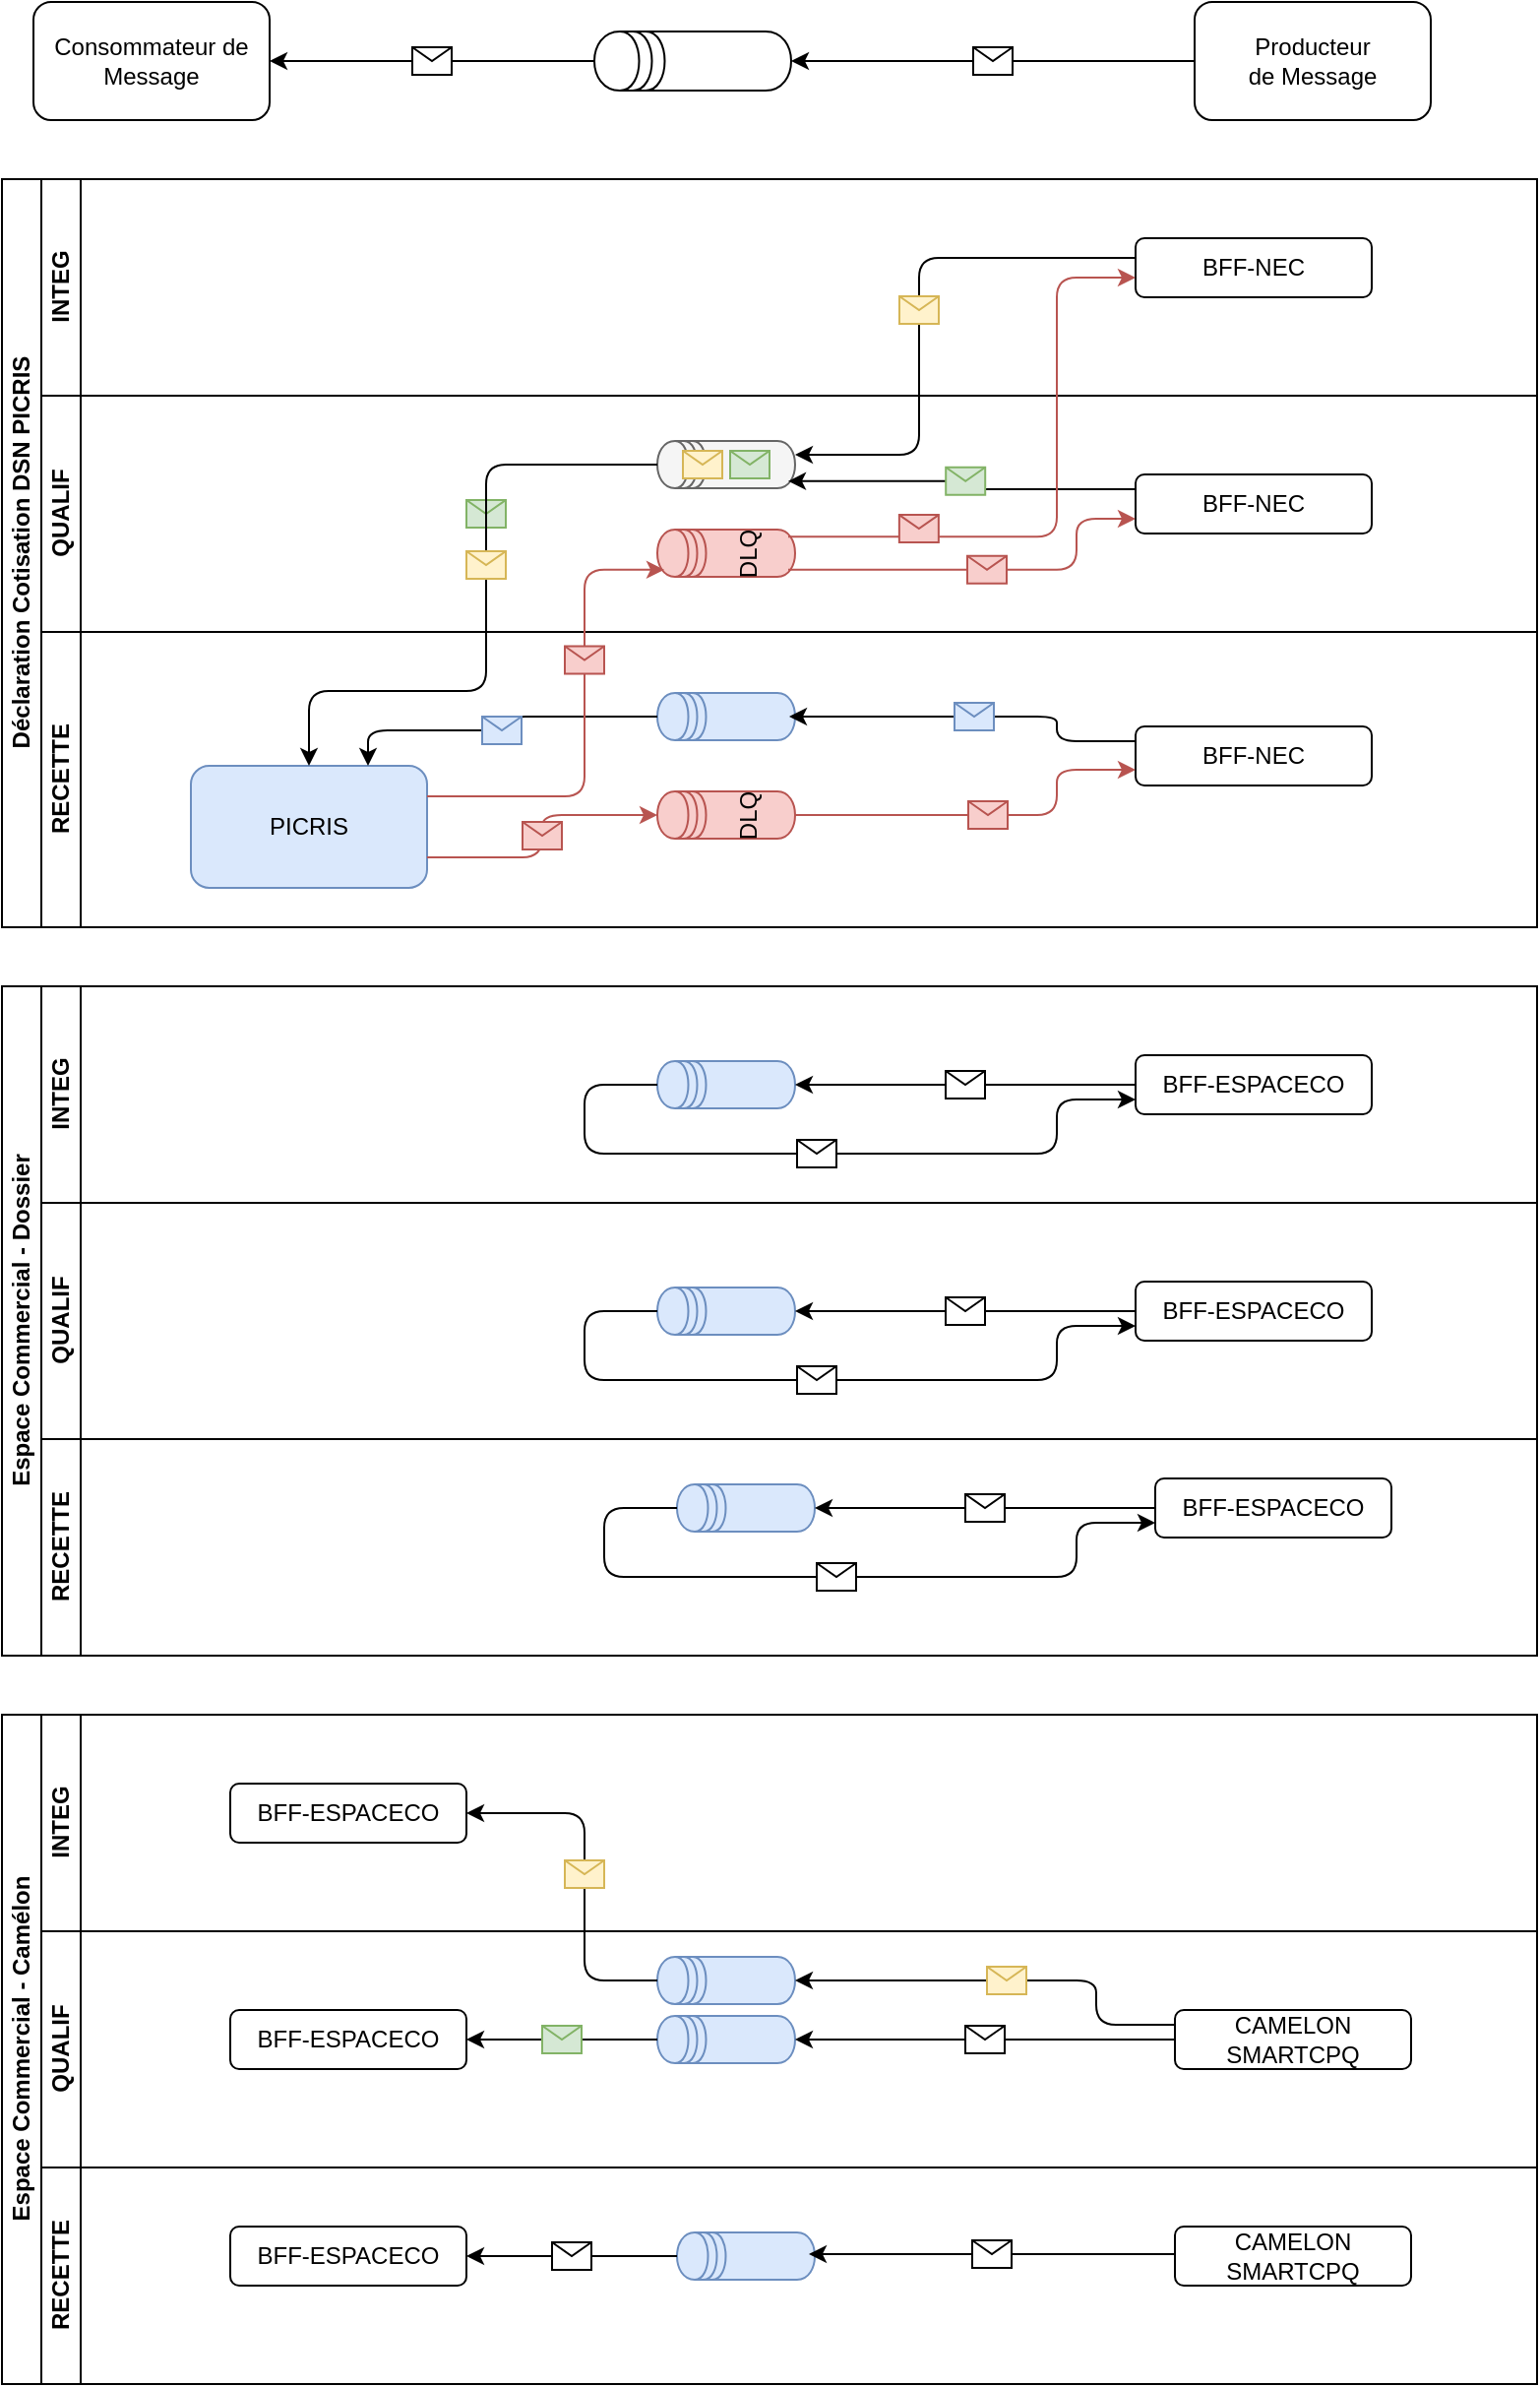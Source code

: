 <mxfile version="14.2.7" type="github">
  <diagram id="DB7DYyGe6dCBV-LKf9_g" name="Page-1">
    <mxGraphModel dx="1564" dy="752" grid="1" gridSize="10" guides="1" tooltips="1" connect="1" arrows="1" fold="1" page="1" pageScale="1" pageWidth="827" pageHeight="1169" math="0" shadow="0">
      <root>
        <mxCell id="0" />
        <mxCell id="1" parent="0" />
        <mxCell id="Vw3KiEQnQfza69MFVmrH-1" value="Consommateur de Message" style="rounded=1;whiteSpace=wrap;html=1;" parent="1" vertex="1">
          <mxGeometry x="40" y="20" width="120" height="60" as="geometry" />
        </mxCell>
        <mxCell id="Vw3KiEQnQfza69MFVmrH-3" value="&lt;div&gt;Producteur&lt;/div&gt;&lt;div&gt;de Message&lt;br&gt;&lt;/div&gt;" style="rounded=1;whiteSpace=wrap;html=1;" parent="1" vertex="1">
          <mxGeometry x="630" y="20" width="120" height="60" as="geometry" />
        </mxCell>
        <mxCell id="Vw3KiEQnQfza69MFVmrH-16" value="" style="shape=datastore;whiteSpace=wrap;html=1;rotation=-90;" parent="1" vertex="1">
          <mxGeometry x="360" width="30" height="100" as="geometry" />
        </mxCell>
        <mxCell id="yvAMT9Jdo3WJvmyWWWsH-12" value="Déclaration Cotisation DSN PICRIS" style="swimlane;html=1;childLayout=stackLayout;resizeParent=1;resizeParentMax=0;horizontal=0;startSize=20;horizontalStack=0;" parent="1" vertex="1">
          <mxGeometry x="24" y="110" width="780" height="380" as="geometry" />
        </mxCell>
        <mxCell id="yvAMT9Jdo3WJvmyWWWsH-13" value="INTEG" style="swimlane;html=1;startSize=20;horizontal=0;" parent="yvAMT9Jdo3WJvmyWWWsH-12" vertex="1">
          <mxGeometry x="20" width="760" height="110" as="geometry" />
        </mxCell>
        <mxCell id="fmMvQ1CZ4i4TI4SBkcEm-40" value="BFF-NEC" style="rounded=1;whiteSpace=wrap;html=1;" parent="yvAMT9Jdo3WJvmyWWWsH-13" vertex="1">
          <mxGeometry x="556" y="30" width="120" height="30" as="geometry" />
        </mxCell>
        <mxCell id="yvAMT9Jdo3WJvmyWWWsH-14" value="QUALIF" style="swimlane;html=1;startSize=20;horizontal=0;" parent="yvAMT9Jdo3WJvmyWWWsH-12" vertex="1">
          <mxGeometry x="20" y="110" width="760" height="120" as="geometry" />
        </mxCell>
        <mxCell id="fmMvQ1CZ4i4TI4SBkcEm-62" value="DLQ" style="shape=datastore;whiteSpace=wrap;html=1;rotation=-90;fillColor=#f8cecc;strokeColor=#b85450;" parent="yvAMT9Jdo3WJvmyWWWsH-14" vertex="1">
          <mxGeometry x="336" y="45" width="24" height="70" as="geometry" />
        </mxCell>
        <mxCell id="XuUBlldkIkATHeK3EOdW-91" value="" style="shape=datastore;whiteSpace=wrap;html=1;rotation=-90;fillColor=#f5f5f5;strokeColor=#666666;fontColor=#333333;" parent="yvAMT9Jdo3WJvmyWWWsH-14" vertex="1">
          <mxGeometry x="336" width="24" height="70" as="geometry" />
        </mxCell>
        <mxCell id="zpK8R6Z0TQCC7PV_zkhn-6" value="BFF-NEC" style="rounded=1;whiteSpace=wrap;html=1;" parent="yvAMT9Jdo3WJvmyWWWsH-14" vertex="1">
          <mxGeometry x="556" y="40" width="120" height="30" as="geometry" />
        </mxCell>
        <mxCell id="zpK8R6Z0TQCC7PV_zkhn-27" value="" style="endArrow=classic;html=1;strokeColor=#000000;entryX=0.15;entryY=0.95;entryDx=0;entryDy=0;exitX=0;exitY=0.25;exitDx=0;exitDy=0;entryPerimeter=0;edgeStyle=orthogonalEdgeStyle;" parent="yvAMT9Jdo3WJvmyWWWsH-14" source="zpK8R6Z0TQCC7PV_zkhn-6" target="XuUBlldkIkATHeK3EOdW-91" edge="1">
          <mxGeometry relative="1" as="geometry">
            <mxPoint x="565" y="54" as="sourcePoint" />
            <mxPoint x="360" y="54" as="targetPoint" />
          </mxGeometry>
        </mxCell>
        <mxCell id="zpK8R6Z0TQCC7PV_zkhn-28" value="" style="shape=message;html=1;outlineConnect=0;fillColor=#d5e8d4;strokeColor=#82b366;" parent="zpK8R6Z0TQCC7PV_zkhn-27" vertex="1">
          <mxGeometry width="20" height="14" relative="1" as="geometry">
            <mxPoint x="-10" y="-7" as="offset" />
          </mxGeometry>
        </mxCell>
        <mxCell id="zpK8R6Z0TQCC7PV_zkhn-29" value="" style="endArrow=classic;html=1;strokeColor=#b85450;edgeStyle=orthogonalEdgeStyle;fillColor=#f8cecc;exitX=0.15;exitY=0.95;exitDx=0;exitDy=0;entryX=0;entryY=0.75;entryDx=0;entryDy=0;exitPerimeter=0;" parent="yvAMT9Jdo3WJvmyWWWsH-14" source="fmMvQ1CZ4i4TI4SBkcEm-62" target="zpK8R6Z0TQCC7PV_zkhn-6" edge="1">
          <mxGeometry relative="1" as="geometry">
            <mxPoint x="446" y="93" as="sourcePoint" />
            <mxPoint x="619" y="70" as="targetPoint" />
            <Array as="points">
              <mxPoint x="526" y="88" />
              <mxPoint x="526" y="63" />
            </Array>
          </mxGeometry>
        </mxCell>
        <mxCell id="zpK8R6Z0TQCC7PV_zkhn-30" value="" style="shape=message;html=1;outlineConnect=0;fillColor=#f8cecc;strokeColor=#b85450;" parent="zpK8R6Z0TQCC7PV_zkhn-29" vertex="1">
          <mxGeometry width="20" height="14" relative="1" as="geometry">
            <mxPoint x="-10" y="-7" as="offset" />
          </mxGeometry>
        </mxCell>
        <mxCell id="zpK8R6Z0TQCC7PV_zkhn-188" value="" style="shape=message;html=1;outlineConnect=0;fillColor=#fff2cc;strokeColor=#d6b656;" parent="yvAMT9Jdo3WJvmyWWWsH-14" vertex="1">
          <mxGeometry x="326" y="28" width="20" height="14" as="geometry" />
        </mxCell>
        <mxCell id="zpK8R6Z0TQCC7PV_zkhn-189" value="" style="shape=message;html=1;outlineConnect=0;fillColor=#d5e8d4;strokeColor=#82b366;" parent="yvAMT9Jdo3WJvmyWWWsH-14" vertex="1">
          <mxGeometry x="350.0" y="28.0" width="20" height="14" as="geometry" />
        </mxCell>
        <mxCell id="zpK8R6Z0TQCC7PV_zkhn-190" value="" style="shape=message;html=1;outlineConnect=0;fillColor=#d5e8d4;strokeColor=#82b366;shadow=0;" parent="yvAMT9Jdo3WJvmyWWWsH-14" vertex="1">
          <mxGeometry x="216.0" y="53.0" width="20" height="14" as="geometry" />
        </mxCell>
        <mxCell id="yvAMT9Jdo3WJvmyWWWsH-15" value="RECETTE" style="swimlane;html=1;startSize=20;horizontal=0;" parent="yvAMT9Jdo3WJvmyWWWsH-12" vertex="1">
          <mxGeometry x="20" y="230" width="760" height="150" as="geometry" />
        </mxCell>
        <mxCell id="fmMvQ1CZ4i4TI4SBkcEm-39" value="PICRIS" style="rounded=1;whiteSpace=wrap;html=1;fillColor=#dae8fc;strokeColor=#6c8ebf;" parent="yvAMT9Jdo3WJvmyWWWsH-15" vertex="1">
          <mxGeometry x="76" y="68" width="120" height="62" as="geometry" />
        </mxCell>
        <mxCell id="zpK8R6Z0TQCC7PV_zkhn-7" value="BFF-NEC" style="rounded=1;whiteSpace=wrap;html=1;" parent="yvAMT9Jdo3WJvmyWWWsH-15" vertex="1">
          <mxGeometry x="556" y="48" width="120" height="30" as="geometry" />
        </mxCell>
        <mxCell id="zpK8R6Z0TQCC7PV_zkhn-8" value="" style="shape=datastore;whiteSpace=wrap;html=1;rotation=-90;fillColor=#dae8fc;strokeColor=#6c8ebf;" parent="yvAMT9Jdo3WJvmyWWWsH-15" vertex="1">
          <mxGeometry x="336" y="8" width="24" height="70" as="geometry" />
        </mxCell>
        <mxCell id="zpK8R6Z0TQCC7PV_zkhn-9" value="DLQ" style="shape=datastore;whiteSpace=wrap;html=1;rotation=-90;fillColor=#f8cecc;strokeColor=#b85450;" parent="yvAMT9Jdo3WJvmyWWWsH-15" vertex="1">
          <mxGeometry x="336" y="58" width="24" height="70" as="geometry" />
        </mxCell>
        <mxCell id="zpK8R6Z0TQCC7PV_zkhn-17" value="" style="endArrow=classic;html=1;strokeColor=#b85450;entryX=0.5;entryY=0;entryDx=0;entryDy=0;exitX=1;exitY=0.75;exitDx=0;exitDy=0;edgeStyle=orthogonalEdgeStyle;fillColor=#f8cecc;" parent="yvAMT9Jdo3WJvmyWWWsH-15" source="fmMvQ1CZ4i4TI4SBkcEm-39" target="zpK8R6Z0TQCC7PV_zkhn-9" edge="1">
          <mxGeometry relative="1" as="geometry">
            <mxPoint x="321" y="230" as="sourcePoint" />
            <mxPoint x="156" y="230" as="targetPoint" />
          </mxGeometry>
        </mxCell>
        <mxCell id="zpK8R6Z0TQCC7PV_zkhn-18" value="" style="shape=message;html=1;outlineConnect=0;fillColor=#f8cecc;strokeColor=#b85450;" parent="zpK8R6Z0TQCC7PV_zkhn-17" vertex="1">
          <mxGeometry width="20" height="14" relative="1" as="geometry">
            <mxPoint x="-10" y="-7" as="offset" />
          </mxGeometry>
        </mxCell>
        <mxCell id="zpK8R6Z0TQCC7PV_zkhn-14" value="" style="endArrow=classic;html=1;strokeColor=#000000;exitX=0.5;exitY=0;exitDx=0;exitDy=0;edgeStyle=orthogonalEdgeStyle;entryX=0.75;entryY=0;entryDx=0;entryDy=0;" parent="yvAMT9Jdo3WJvmyWWWsH-15" source="zpK8R6Z0TQCC7PV_zkhn-8" target="fmMvQ1CZ4i4TI4SBkcEm-39" edge="1">
          <mxGeometry relative="1" as="geometry">
            <mxPoint x="313" y="-85" as="sourcePoint" />
            <mxPoint x="196" y="90" as="targetPoint" />
            <Array as="points">
              <mxPoint x="236" y="43" />
              <mxPoint x="236" y="50" />
              <mxPoint x="166" y="50" />
            </Array>
          </mxGeometry>
        </mxCell>
        <mxCell id="zpK8R6Z0TQCC7PV_zkhn-15" value="" style="shape=message;html=1;outlineConnect=0;fillColor=#dae8fc;strokeColor=#6c8ebf;" parent="zpK8R6Z0TQCC7PV_zkhn-14" vertex="1">
          <mxGeometry width="20" height="14" relative="1" as="geometry">
            <mxPoint x="-10" y="-7" as="offset" />
          </mxGeometry>
        </mxCell>
        <mxCell id="zpK8R6Z0TQCC7PV_zkhn-23" value="" style="endArrow=classic;html=1;strokeColor=#b85450;edgeStyle=orthogonalEdgeStyle;fillColor=#f8cecc;exitX=0.5;exitY=1;exitDx=0;exitDy=0;" parent="yvAMT9Jdo3WJvmyWWWsH-15" source="zpK8R6Z0TQCC7PV_zkhn-9" edge="1">
          <mxGeometry relative="1" as="geometry">
            <mxPoint x="406" y="115" as="sourcePoint" />
            <mxPoint x="556" y="70" as="targetPoint" />
            <Array as="points">
              <mxPoint x="516" y="93" />
              <mxPoint x="516" y="70" />
            </Array>
          </mxGeometry>
        </mxCell>
        <mxCell id="zpK8R6Z0TQCC7PV_zkhn-24" value="" style="shape=message;html=1;outlineConnect=0;fillColor=#f8cecc;strokeColor=#b85450;" parent="zpK8R6Z0TQCC7PV_zkhn-23" vertex="1">
          <mxGeometry width="20" height="14" relative="1" as="geometry">
            <mxPoint x="-10" y="-7" as="offset" />
          </mxGeometry>
        </mxCell>
        <mxCell id="zpK8R6Z0TQCC7PV_zkhn-25" value="" style="endArrow=classic;html=1;strokeColor=#000000;exitX=0;exitY=0.25;exitDx=0;exitDy=0;edgeStyle=orthogonalEdgeStyle;" parent="yvAMT9Jdo3WJvmyWWWsH-15" source="zpK8R6Z0TQCC7PV_zkhn-7" edge="1">
          <mxGeometry relative="1" as="geometry">
            <mxPoint x="586" y="20" as="sourcePoint" />
            <mxPoint x="380" y="43" as="targetPoint" />
            <Array as="points">
              <mxPoint x="516" y="56" />
              <mxPoint x="516" y="43" />
            </Array>
          </mxGeometry>
        </mxCell>
        <mxCell id="zpK8R6Z0TQCC7PV_zkhn-26" value="" style="shape=message;html=1;outlineConnect=0;fillColor=#dae8fc;strokeColor=#6c8ebf;" parent="zpK8R6Z0TQCC7PV_zkhn-25" vertex="1">
          <mxGeometry width="20" height="14" relative="1" as="geometry">
            <mxPoint x="-10" y="-7" as="offset" />
          </mxGeometry>
        </mxCell>
        <mxCell id="fmMvQ1CZ4i4TI4SBkcEm-42" value="" style="endArrow=classic;html=1;strokeColor=#000000;exitX=0.5;exitY=0;exitDx=0;exitDy=0;edgeStyle=orthogonalEdgeStyle;entryX=0.5;entryY=0;entryDx=0;entryDy=0;" parent="yvAMT9Jdo3WJvmyWWWsH-12" source="XuUBlldkIkATHeK3EOdW-91" target="fmMvQ1CZ4i4TI4SBkcEm-39" edge="1">
          <mxGeometry relative="1" as="geometry">
            <mxPoint x="345" y="45" as="sourcePoint" />
            <mxPoint x="216" y="308" as="targetPoint" />
            <Array as="points">
              <mxPoint x="246" y="145" />
              <mxPoint x="246" y="260" />
              <mxPoint x="156" y="260" />
            </Array>
          </mxGeometry>
        </mxCell>
        <mxCell id="fmMvQ1CZ4i4TI4SBkcEm-43" value="" style="shape=message;html=1;outlineConnect=0;fillColor=#fff2cc;strokeColor=#d6b656;" parent="fmMvQ1CZ4i4TI4SBkcEm-42" vertex="1">
          <mxGeometry width="20" height="14" relative="1" as="geometry">
            <mxPoint x="-10" y="-34" as="offset" />
          </mxGeometry>
        </mxCell>
        <mxCell id="fmMvQ1CZ4i4TI4SBkcEm-44" value="" style="endArrow=classic;html=1;strokeColor=#000000;edgeStyle=orthogonalEdgeStyle;" parent="yvAMT9Jdo3WJvmyWWWsH-12" edge="1">
          <mxGeometry relative="1" as="geometry">
            <mxPoint x="576" y="40" as="sourcePoint" />
            <mxPoint x="403" y="140" as="targetPoint" />
            <Array as="points">
              <mxPoint x="466" y="40" />
              <mxPoint x="466" y="140" />
            </Array>
          </mxGeometry>
        </mxCell>
        <mxCell id="fmMvQ1CZ4i4TI4SBkcEm-45" value="" style="shape=message;html=1;outlineConnect=0;fillColor=#fff2cc;strokeColor=#d6b656;" parent="fmMvQ1CZ4i4TI4SBkcEm-44" vertex="1">
          <mxGeometry width="20" height="14" relative="1" as="geometry">
            <mxPoint x="-10" y="-7" as="offset" />
          </mxGeometry>
        </mxCell>
        <mxCell id="zpK8R6Z0TQCC7PV_zkhn-19" value="" style="endArrow=classic;html=1;strokeColor=#b85450;entryX=0.15;entryY=0.05;entryDx=0;entryDy=0;exitX=1;exitY=0.25;exitDx=0;exitDy=0;edgeStyle=orthogonalEdgeStyle;fillColor=#f8cecc;entryPerimeter=0;" parent="yvAMT9Jdo3WJvmyWWWsH-12" source="fmMvQ1CZ4i4TI4SBkcEm-39" target="fmMvQ1CZ4i4TI4SBkcEm-62" edge="1">
          <mxGeometry relative="1" as="geometry">
            <mxPoint x="216" y="344.5" as="sourcePoint" />
            <mxPoint x="333" y="323" as="targetPoint" />
            <Array as="points">
              <mxPoint x="296" y="314" />
              <mxPoint x="296" y="198" />
            </Array>
          </mxGeometry>
        </mxCell>
        <mxCell id="zpK8R6Z0TQCC7PV_zkhn-20" value="" style="shape=message;html=1;outlineConnect=0;fillColor=#f8cecc;strokeColor=#b85450;" parent="zpK8R6Z0TQCC7PV_zkhn-19" vertex="1">
          <mxGeometry width="20" height="14" relative="1" as="geometry">
            <mxPoint x="-10" y="-38.27" as="offset" />
          </mxGeometry>
        </mxCell>
        <mxCell id="zpK8R6Z0TQCC7PV_zkhn-21" value="" style="endArrow=classic;html=1;strokeColor=#b85450;edgeStyle=orthogonalEdgeStyle;fillColor=#f8cecc;exitX=0.85;exitY=0.95;exitDx=0;exitDy=0;exitPerimeter=0;" parent="yvAMT9Jdo3WJvmyWWWsH-12" source="fmMvQ1CZ4i4TI4SBkcEm-62" edge="1">
          <mxGeometry relative="1" as="geometry">
            <mxPoint x="400" y="190" as="sourcePoint" />
            <mxPoint x="576" y="50" as="targetPoint" />
            <Array as="points">
              <mxPoint x="536" y="182" />
              <mxPoint x="536" y="50" />
            </Array>
          </mxGeometry>
        </mxCell>
        <mxCell id="zpK8R6Z0TQCC7PV_zkhn-22" value="" style="shape=message;html=1;outlineConnect=0;fillColor=#f8cecc;strokeColor=#b85450;" parent="zpK8R6Z0TQCC7PV_zkhn-21" vertex="1">
          <mxGeometry width="20" height="14" relative="1" as="geometry">
            <mxPoint x="-80.07" y="6.43" as="offset" />
          </mxGeometry>
        </mxCell>
        <mxCell id="yvAMT9Jdo3WJvmyWWWsH-21" value="" style="endArrow=classic;html=1;strokeColor=#000000;entryX=1;entryY=0.5;entryDx=0;entryDy=0;exitX=0.5;exitY=0;exitDx=0;exitDy=0;" parent="1" source="Vw3KiEQnQfza69MFVmrH-16" target="Vw3KiEQnQfza69MFVmrH-1" edge="1">
          <mxGeometry relative="1" as="geometry">
            <mxPoint x="400" y="122" as="sourcePoint" />
            <mxPoint x="300" y="122" as="targetPoint" />
          </mxGeometry>
        </mxCell>
        <mxCell id="yvAMT9Jdo3WJvmyWWWsH-22" value="" style="shape=message;html=1;outlineConnect=0;" parent="yvAMT9Jdo3WJvmyWWWsH-21" vertex="1">
          <mxGeometry width="20" height="14" relative="1" as="geometry">
            <mxPoint x="-10" y="-7" as="offset" />
          </mxGeometry>
        </mxCell>
        <mxCell id="yvAMT9Jdo3WJvmyWWWsH-23" value="" style="endArrow=classic;html=1;strokeColor=#000000;entryX=0.5;entryY=1;entryDx=0;entryDy=0;exitX=0;exitY=0.5;exitDx=0;exitDy=0;" parent="1" source="Vw3KiEQnQfza69MFVmrH-3" target="Vw3KiEQnQfza69MFVmrH-16" edge="1">
          <mxGeometry relative="1" as="geometry">
            <mxPoint x="605" y="92" as="sourcePoint" />
            <mxPoint x="440" y="92" as="targetPoint" />
          </mxGeometry>
        </mxCell>
        <mxCell id="yvAMT9Jdo3WJvmyWWWsH-24" value="" style="shape=message;html=1;outlineConnect=0;" parent="yvAMT9Jdo3WJvmyWWWsH-23" vertex="1">
          <mxGeometry width="20" height="14" relative="1" as="geometry">
            <mxPoint x="-10" y="-7" as="offset" />
          </mxGeometry>
        </mxCell>
        <mxCell id="zpK8R6Z0TQCC7PV_zkhn-32" value="Espace Commercial - Dossier" style="swimlane;html=1;childLayout=stackLayout;resizeParent=1;resizeParentMax=0;horizontal=0;startSize=20;horizontalStack=0;" parent="1" vertex="1">
          <mxGeometry x="24" y="520" width="780" height="340" as="geometry" />
        </mxCell>
        <mxCell id="zpK8R6Z0TQCC7PV_zkhn-33" value="INTEG" style="swimlane;html=1;startSize=20;horizontal=0;" parent="zpK8R6Z0TQCC7PV_zkhn-32" vertex="1">
          <mxGeometry x="20" width="760" height="110" as="geometry" />
        </mxCell>
        <mxCell id="zpK8R6Z0TQCC7PV_zkhn-34" value="BFF-ESPACECO" style="rounded=1;whiteSpace=wrap;html=1;" parent="zpK8R6Z0TQCC7PV_zkhn-33" vertex="1">
          <mxGeometry x="556" y="35" width="120" height="30" as="geometry" />
        </mxCell>
        <mxCell id="zpK8R6Z0TQCC7PV_zkhn-69" value="" style="shape=datastore;whiteSpace=wrap;html=1;rotation=-90;fillColor=#dae8fc;strokeColor=#6c8ebf;" parent="zpK8R6Z0TQCC7PV_zkhn-33" vertex="1">
          <mxGeometry x="336" y="15" width="24" height="70" as="geometry" />
        </mxCell>
        <mxCell id="zpK8R6Z0TQCC7PV_zkhn-72" value="" style="endArrow=classic;html=1;strokeColor=#000000;edgeStyle=orthogonalEdgeStyle;entryX=0;entryY=0.75;entryDx=0;entryDy=0;exitX=0.5;exitY=0;exitDx=0;exitDy=0;" parent="zpK8R6Z0TQCC7PV_zkhn-33" source="zpK8R6Z0TQCC7PV_zkhn-69" target="zpK8R6Z0TQCC7PV_zkhn-34" edge="1">
          <mxGeometry relative="1" as="geometry">
            <mxPoint x="299" y="80" as="sourcePoint" />
            <mxPoint x="126" y="85" as="targetPoint" />
            <Array as="points">
              <mxPoint x="276" y="50" />
              <mxPoint x="276" y="85" />
              <mxPoint x="516" y="85" />
              <mxPoint x="516" y="58" />
            </Array>
          </mxGeometry>
        </mxCell>
        <mxCell id="zpK8R6Z0TQCC7PV_zkhn-73" value="" style="shape=message;html=1;outlineConnect=0;" parent="zpK8R6Z0TQCC7PV_zkhn-72" vertex="1">
          <mxGeometry width="20" height="14" relative="1" as="geometry">
            <mxPoint x="-10" y="-7" as="offset" />
          </mxGeometry>
        </mxCell>
        <mxCell id="zpK8R6Z0TQCC7PV_zkhn-58" value="" style="endArrow=classic;html=1;strokeColor=#000000;edgeStyle=orthogonalEdgeStyle;entryX=0.5;entryY=1;entryDx=0;entryDy=0;" parent="zpK8R6Z0TQCC7PV_zkhn-33" target="zpK8R6Z0TQCC7PV_zkhn-69" edge="1">
          <mxGeometry relative="1" as="geometry">
            <mxPoint x="556" y="50" as="sourcePoint" />
            <mxPoint x="383" y="140" as="targetPoint" />
            <Array as="points">
              <mxPoint x="556" y="50" />
            </Array>
          </mxGeometry>
        </mxCell>
        <mxCell id="zpK8R6Z0TQCC7PV_zkhn-59" value="" style="shape=message;html=1;outlineConnect=0;" parent="zpK8R6Z0TQCC7PV_zkhn-58" vertex="1">
          <mxGeometry width="20" height="14" relative="1" as="geometry">
            <mxPoint x="-10" y="-7" as="offset" />
          </mxGeometry>
        </mxCell>
        <mxCell id="zpK8R6Z0TQCC7PV_zkhn-35" value="QUALIF" style="swimlane;html=1;startSize=20;horizontal=0;" parent="zpK8R6Z0TQCC7PV_zkhn-32" vertex="1">
          <mxGeometry x="20" y="110" width="760" height="120" as="geometry" />
        </mxCell>
        <mxCell id="zpK8R6Z0TQCC7PV_zkhn-74" value="BFF-ESPACECO" style="rounded=1;whiteSpace=wrap;html=1;" parent="zpK8R6Z0TQCC7PV_zkhn-35" vertex="1">
          <mxGeometry x="556" y="40" width="120" height="30" as="geometry" />
        </mxCell>
        <mxCell id="zpK8R6Z0TQCC7PV_zkhn-75" value="" style="shape=datastore;whiteSpace=wrap;html=1;rotation=-90;fillColor=#dae8fc;strokeColor=#6c8ebf;" parent="zpK8R6Z0TQCC7PV_zkhn-35" vertex="1">
          <mxGeometry x="336" y="20" width="24" height="70" as="geometry" />
        </mxCell>
        <mxCell id="zpK8R6Z0TQCC7PV_zkhn-76" value="" style="endArrow=classic;html=1;strokeColor=#000000;edgeStyle=orthogonalEdgeStyle;entryX=0;entryY=0.75;entryDx=0;entryDy=0;exitX=0.5;exitY=0;exitDx=0;exitDy=0;" parent="zpK8R6Z0TQCC7PV_zkhn-35" source="zpK8R6Z0TQCC7PV_zkhn-75" target="zpK8R6Z0TQCC7PV_zkhn-74" edge="1">
          <mxGeometry relative="1" as="geometry">
            <mxPoint x="255" y="-435" as="sourcePoint" />
            <mxPoint x="82" y="-430" as="targetPoint" />
            <Array as="points">
              <mxPoint x="276" y="55" />
              <mxPoint x="276" y="90" />
              <mxPoint x="516" y="90" />
              <mxPoint x="516" y="63" />
            </Array>
          </mxGeometry>
        </mxCell>
        <mxCell id="zpK8R6Z0TQCC7PV_zkhn-77" value="" style="shape=message;html=1;outlineConnect=0;" parent="zpK8R6Z0TQCC7PV_zkhn-76" vertex="1">
          <mxGeometry width="20" height="14" relative="1" as="geometry">
            <mxPoint x="-10" y="-7" as="offset" />
          </mxGeometry>
        </mxCell>
        <mxCell id="zpK8R6Z0TQCC7PV_zkhn-78" value="" style="endArrow=classic;html=1;strokeColor=#000000;edgeStyle=orthogonalEdgeStyle;entryX=0.5;entryY=1;entryDx=0;entryDy=0;" parent="zpK8R6Z0TQCC7PV_zkhn-35" target="zpK8R6Z0TQCC7PV_zkhn-75" edge="1">
          <mxGeometry relative="1" as="geometry">
            <mxPoint x="556" y="55" as="sourcePoint" />
            <mxPoint x="339" y="-375" as="targetPoint" />
            <Array as="points">
              <mxPoint x="556" y="55" />
            </Array>
          </mxGeometry>
        </mxCell>
        <mxCell id="zpK8R6Z0TQCC7PV_zkhn-79" value="" style="shape=message;html=1;outlineConnect=0;" parent="zpK8R6Z0TQCC7PV_zkhn-78" vertex="1">
          <mxGeometry width="20" height="14" relative="1" as="geometry">
            <mxPoint x="-10" y="-7" as="offset" />
          </mxGeometry>
        </mxCell>
        <mxCell id="zpK8R6Z0TQCC7PV_zkhn-43" value="RECETTE" style="swimlane;html=1;startSize=20;horizontal=0;" parent="zpK8R6Z0TQCC7PV_zkhn-32" vertex="1">
          <mxGeometry x="20" y="230" width="760" height="110" as="geometry" />
        </mxCell>
        <mxCell id="zpK8R6Z0TQCC7PV_zkhn-80" value="BFF-ESPACECO" style="rounded=1;whiteSpace=wrap;html=1;" parent="zpK8R6Z0TQCC7PV_zkhn-43" vertex="1">
          <mxGeometry x="566" y="20" width="120" height="30" as="geometry" />
        </mxCell>
        <mxCell id="zpK8R6Z0TQCC7PV_zkhn-81" value="" style="shape=datastore;whiteSpace=wrap;html=1;rotation=-90;fillColor=#dae8fc;strokeColor=#6c8ebf;" parent="zpK8R6Z0TQCC7PV_zkhn-43" vertex="1">
          <mxGeometry x="346" width="24" height="70" as="geometry" />
        </mxCell>
        <mxCell id="zpK8R6Z0TQCC7PV_zkhn-82" value="" style="endArrow=classic;html=1;strokeColor=#000000;edgeStyle=orthogonalEdgeStyle;entryX=0;entryY=0.75;entryDx=0;entryDy=0;exitX=0.5;exitY=0;exitDx=0;exitDy=0;" parent="zpK8R6Z0TQCC7PV_zkhn-43" source="zpK8R6Z0TQCC7PV_zkhn-81" target="zpK8R6Z0TQCC7PV_zkhn-80" edge="1">
          <mxGeometry relative="1" as="geometry">
            <mxPoint x="265" y="-455" as="sourcePoint" />
            <mxPoint x="92" y="-450" as="targetPoint" />
            <Array as="points">
              <mxPoint x="286" y="35" />
              <mxPoint x="286" y="70" />
              <mxPoint x="526" y="70" />
              <mxPoint x="526" y="43" />
            </Array>
          </mxGeometry>
        </mxCell>
        <mxCell id="zpK8R6Z0TQCC7PV_zkhn-83" value="" style="shape=message;html=1;outlineConnect=0;" parent="zpK8R6Z0TQCC7PV_zkhn-82" vertex="1">
          <mxGeometry width="20" height="14" relative="1" as="geometry">
            <mxPoint x="-10" y="-7" as="offset" />
          </mxGeometry>
        </mxCell>
        <mxCell id="zpK8R6Z0TQCC7PV_zkhn-84" value="" style="endArrow=classic;html=1;strokeColor=#000000;edgeStyle=orthogonalEdgeStyle;entryX=0.5;entryY=1;entryDx=0;entryDy=0;" parent="zpK8R6Z0TQCC7PV_zkhn-43" target="zpK8R6Z0TQCC7PV_zkhn-81" edge="1">
          <mxGeometry relative="1" as="geometry">
            <mxPoint x="566" y="35" as="sourcePoint" />
            <mxPoint x="349" y="-395" as="targetPoint" />
            <Array as="points">
              <mxPoint x="566" y="35" />
            </Array>
          </mxGeometry>
        </mxCell>
        <mxCell id="zpK8R6Z0TQCC7PV_zkhn-85" value="" style="shape=message;html=1;outlineConnect=0;" parent="zpK8R6Z0TQCC7PV_zkhn-84" vertex="1">
          <mxGeometry width="20" height="14" relative="1" as="geometry">
            <mxPoint x="-10" y="-7" as="offset" />
          </mxGeometry>
        </mxCell>
        <mxCell id="zpK8R6Z0TQCC7PV_zkhn-153" value="Espace Commercial - Camélon" style="swimlane;html=1;childLayout=stackLayout;resizeParent=1;resizeParentMax=0;horizontal=0;startSize=20;horizontalStack=0;" parent="1" vertex="1">
          <mxGeometry x="24" y="890" width="780" height="340" as="geometry" />
        </mxCell>
        <mxCell id="zpK8R6Z0TQCC7PV_zkhn-154" value="INTEG" style="swimlane;html=1;startSize=20;horizontal=0;" parent="zpK8R6Z0TQCC7PV_zkhn-153" vertex="1">
          <mxGeometry x="20" width="760" height="110" as="geometry" />
        </mxCell>
        <mxCell id="zpK8R6Z0TQCC7PV_zkhn-155" value="BFF-ESPACECO" style="rounded=1;whiteSpace=wrap;html=1;" parent="zpK8R6Z0TQCC7PV_zkhn-154" vertex="1">
          <mxGeometry x="96" y="35" width="120" height="30" as="geometry" />
        </mxCell>
        <mxCell id="zpK8R6Z0TQCC7PV_zkhn-161" value="QUALIF" style="swimlane;html=1;startSize=20;horizontal=0;" parent="zpK8R6Z0TQCC7PV_zkhn-153" vertex="1">
          <mxGeometry x="20" y="110" width="760" height="120" as="geometry" />
        </mxCell>
        <mxCell id="zpK8R6Z0TQCC7PV_zkhn-162" value="BFF-ESPACECO" style="rounded=1;whiteSpace=wrap;html=1;" parent="zpK8R6Z0TQCC7PV_zkhn-161" vertex="1">
          <mxGeometry x="96" y="40" width="120" height="30" as="geometry" />
        </mxCell>
        <mxCell id="zpK8R6Z0TQCC7PV_zkhn-163" value="" style="shape=datastore;whiteSpace=wrap;html=1;rotation=-90;fillColor=#dae8fc;strokeColor=#6c8ebf;" parent="zpK8R6Z0TQCC7PV_zkhn-161" vertex="1">
          <mxGeometry x="336" y="20" width="24" height="70" as="geometry" />
        </mxCell>
        <mxCell id="zpK8R6Z0TQCC7PV_zkhn-166" value="" style="endArrow=classic;html=1;strokeColor=#000000;edgeStyle=orthogonalEdgeStyle;entryX=0.5;entryY=1;entryDx=0;entryDy=0;exitX=0;exitY=0.5;exitDx=0;exitDy=0;" parent="zpK8R6Z0TQCC7PV_zkhn-161" source="zpK8R6Z0TQCC7PV_zkhn-176" target="zpK8R6Z0TQCC7PV_zkhn-163" edge="1">
          <mxGeometry relative="1" as="geometry">
            <mxPoint x="556" y="55" as="sourcePoint" />
            <mxPoint x="339" y="-375" as="targetPoint" />
            <Array as="points" />
          </mxGeometry>
        </mxCell>
        <mxCell id="zpK8R6Z0TQCC7PV_zkhn-167" value="" style="shape=message;html=1;outlineConnect=0;" parent="zpK8R6Z0TQCC7PV_zkhn-166" vertex="1">
          <mxGeometry width="20" height="14" relative="1" as="geometry">
            <mxPoint x="-10" y="-7" as="offset" />
          </mxGeometry>
        </mxCell>
        <mxCell id="zpK8R6Z0TQCC7PV_zkhn-176" value="CAMELON SMARTCPQ" style="rounded=1;whiteSpace=wrap;html=1;" parent="zpK8R6Z0TQCC7PV_zkhn-161" vertex="1">
          <mxGeometry x="576" y="40" width="120" height="30" as="geometry" />
        </mxCell>
        <mxCell id="zpK8R6Z0TQCC7PV_zkhn-181" value="" style="endArrow=classic;html=1;strokeColor=#000000;edgeStyle=orthogonalEdgeStyle;entryX=1;entryY=0.5;entryDx=0;entryDy=0;exitX=0.5;exitY=0;exitDx=0;exitDy=0;" parent="zpK8R6Z0TQCC7PV_zkhn-161" source="zpK8R6Z0TQCC7PV_zkhn-163" target="zpK8R6Z0TQCC7PV_zkhn-162" edge="1">
          <mxGeometry relative="1" as="geometry">
            <mxPoint x="323" y="165" as="sourcePoint" />
            <mxPoint x="216" y="165" as="targetPoint" />
            <Array as="points">
              <mxPoint x="276" y="55" />
              <mxPoint x="276" y="55" />
            </Array>
          </mxGeometry>
        </mxCell>
        <mxCell id="zpK8R6Z0TQCC7PV_zkhn-182" value="" style="shape=message;html=1;outlineConnect=0;fillColor=#d5e8d4;strokeColor=#82b366;" parent="zpK8R6Z0TQCC7PV_zkhn-181" vertex="1">
          <mxGeometry width="20" height="14" relative="1" as="geometry">
            <mxPoint x="-10" y="-7" as="offset" />
          </mxGeometry>
        </mxCell>
        <mxCell id="zpK8R6Z0TQCC7PV_zkhn-156" value="" style="shape=datastore;whiteSpace=wrap;html=1;rotation=-90;fillColor=#dae8fc;strokeColor=#6c8ebf;" parent="zpK8R6Z0TQCC7PV_zkhn-161" vertex="1">
          <mxGeometry x="336" y="-10" width="24" height="70" as="geometry" />
        </mxCell>
        <mxCell id="zpK8R6Z0TQCC7PV_zkhn-159" value="" style="endArrow=classic;html=1;strokeColor=#000000;edgeStyle=orthogonalEdgeStyle;entryX=0.5;entryY=1;entryDx=0;entryDy=0;exitX=0;exitY=0.25;exitDx=0;exitDy=0;" parent="zpK8R6Z0TQCC7PV_zkhn-161" source="zpK8R6Z0TQCC7PV_zkhn-176" target="zpK8R6Z0TQCC7PV_zkhn-156" edge="1">
          <mxGeometry relative="1" as="geometry">
            <mxPoint x="556" y="-60" as="sourcePoint" />
            <mxPoint x="383" y="30" as="targetPoint" />
            <Array as="points">
              <mxPoint x="536" y="48" />
              <mxPoint x="536" y="25" />
            </Array>
          </mxGeometry>
        </mxCell>
        <mxCell id="zpK8R6Z0TQCC7PV_zkhn-160" value="" style="shape=message;html=1;outlineConnect=0;fillColor=#fff2cc;strokeColor=#d6b656;" parent="zpK8R6Z0TQCC7PV_zkhn-159" vertex="1">
          <mxGeometry width="20" height="14" relative="1" as="geometry">
            <mxPoint x="-10" y="-7" as="offset" />
          </mxGeometry>
        </mxCell>
        <mxCell id="zpK8R6Z0TQCC7PV_zkhn-168" value="RECETTE" style="swimlane;html=1;startSize=20;horizontal=0;" parent="zpK8R6Z0TQCC7PV_zkhn-153" vertex="1">
          <mxGeometry x="20" y="230" width="760" height="110" as="geometry" />
        </mxCell>
        <mxCell id="zpK8R6Z0TQCC7PV_zkhn-169" value="BFF-ESPACECO" style="rounded=1;whiteSpace=wrap;html=1;" parent="zpK8R6Z0TQCC7PV_zkhn-168" vertex="1">
          <mxGeometry x="96" y="30" width="120" height="30" as="geometry" />
        </mxCell>
        <mxCell id="zpK8R6Z0TQCC7PV_zkhn-170" value="" style="shape=datastore;whiteSpace=wrap;html=1;rotation=-90;fillColor=#dae8fc;strokeColor=#6c8ebf;" parent="zpK8R6Z0TQCC7PV_zkhn-168" vertex="1">
          <mxGeometry x="346" y="10" width="24" height="70" as="geometry" />
        </mxCell>
        <mxCell id="zpK8R6Z0TQCC7PV_zkhn-179" value="" style="endArrow=classic;html=1;strokeColor=#000000;edgeStyle=orthogonalEdgeStyle;entryX=1;entryY=0.5;entryDx=0;entryDy=0;exitX=0.5;exitY=0;exitDx=0;exitDy=0;" parent="zpK8R6Z0TQCC7PV_zkhn-168" source="zpK8R6Z0TQCC7PV_zkhn-170" target="zpK8R6Z0TQCC7PV_zkhn-169" edge="1">
          <mxGeometry relative="1" as="geometry">
            <mxPoint x="566" y="45" as="sourcePoint" />
            <mxPoint x="393" y="45" as="targetPoint" />
            <Array as="points" />
          </mxGeometry>
        </mxCell>
        <mxCell id="zpK8R6Z0TQCC7PV_zkhn-180" value="" style="shape=message;html=1;outlineConnect=0;" parent="zpK8R6Z0TQCC7PV_zkhn-179" vertex="1">
          <mxGeometry width="20" height="14" relative="1" as="geometry">
            <mxPoint x="-10" y="-7" as="offset" />
          </mxGeometry>
        </mxCell>
        <mxCell id="zpK8R6Z0TQCC7PV_zkhn-175" value="CAMELON SMARTCPQ" style="rounded=1;whiteSpace=wrap;html=1;" parent="zpK8R6Z0TQCC7PV_zkhn-168" vertex="1">
          <mxGeometry x="576" y="30" width="120" height="30" as="geometry" />
        </mxCell>
        <mxCell id="zpK8R6Z0TQCC7PV_zkhn-184" value="" style="endArrow=classic;html=1;strokeColor=#000000;edgeStyle=orthogonalEdgeStyle;" parent="zpK8R6Z0TQCC7PV_zkhn-168" edge="1">
          <mxGeometry relative="1" as="geometry">
            <mxPoint x="576" y="44" as="sourcePoint" />
            <mxPoint x="390" y="44" as="targetPoint" />
            <Array as="points">
              <mxPoint x="390" y="44" />
            </Array>
          </mxGeometry>
        </mxCell>
        <mxCell id="zpK8R6Z0TQCC7PV_zkhn-185" value="" style="shape=message;html=1;outlineConnect=0;" parent="zpK8R6Z0TQCC7PV_zkhn-184" vertex="1">
          <mxGeometry width="20" height="14" relative="1" as="geometry">
            <mxPoint x="-10" y="-7" as="offset" />
          </mxGeometry>
        </mxCell>
        <mxCell id="zpK8R6Z0TQCC7PV_zkhn-186" value="" style="endArrow=classic;html=1;strokeColor=#000000;edgeStyle=orthogonalEdgeStyle;entryX=1;entryY=0.5;entryDx=0;entryDy=0;exitX=0.5;exitY=0;exitDx=0;exitDy=0;" parent="zpK8R6Z0TQCC7PV_zkhn-153" source="zpK8R6Z0TQCC7PV_zkhn-156" target="zpK8R6Z0TQCC7PV_zkhn-155" edge="1">
          <mxGeometry relative="1" as="geometry">
            <mxPoint x="429" y="85" as="sourcePoint" />
            <mxPoint x="256" y="85" as="targetPoint" />
            <Array as="points">
              <mxPoint x="296" y="135" />
              <mxPoint x="296" y="50" />
            </Array>
          </mxGeometry>
        </mxCell>
        <mxCell id="zpK8R6Z0TQCC7PV_zkhn-187" value="" style="shape=message;html=1;outlineConnect=0;fillColor=#fff2cc;strokeColor=#d6b656;" parent="zpK8R6Z0TQCC7PV_zkhn-186" vertex="1">
          <mxGeometry width="20" height="14" relative="1" as="geometry">
            <mxPoint x="-10" y="-7" as="offset" />
          </mxGeometry>
        </mxCell>
      </root>
    </mxGraphModel>
  </diagram>
</mxfile>
